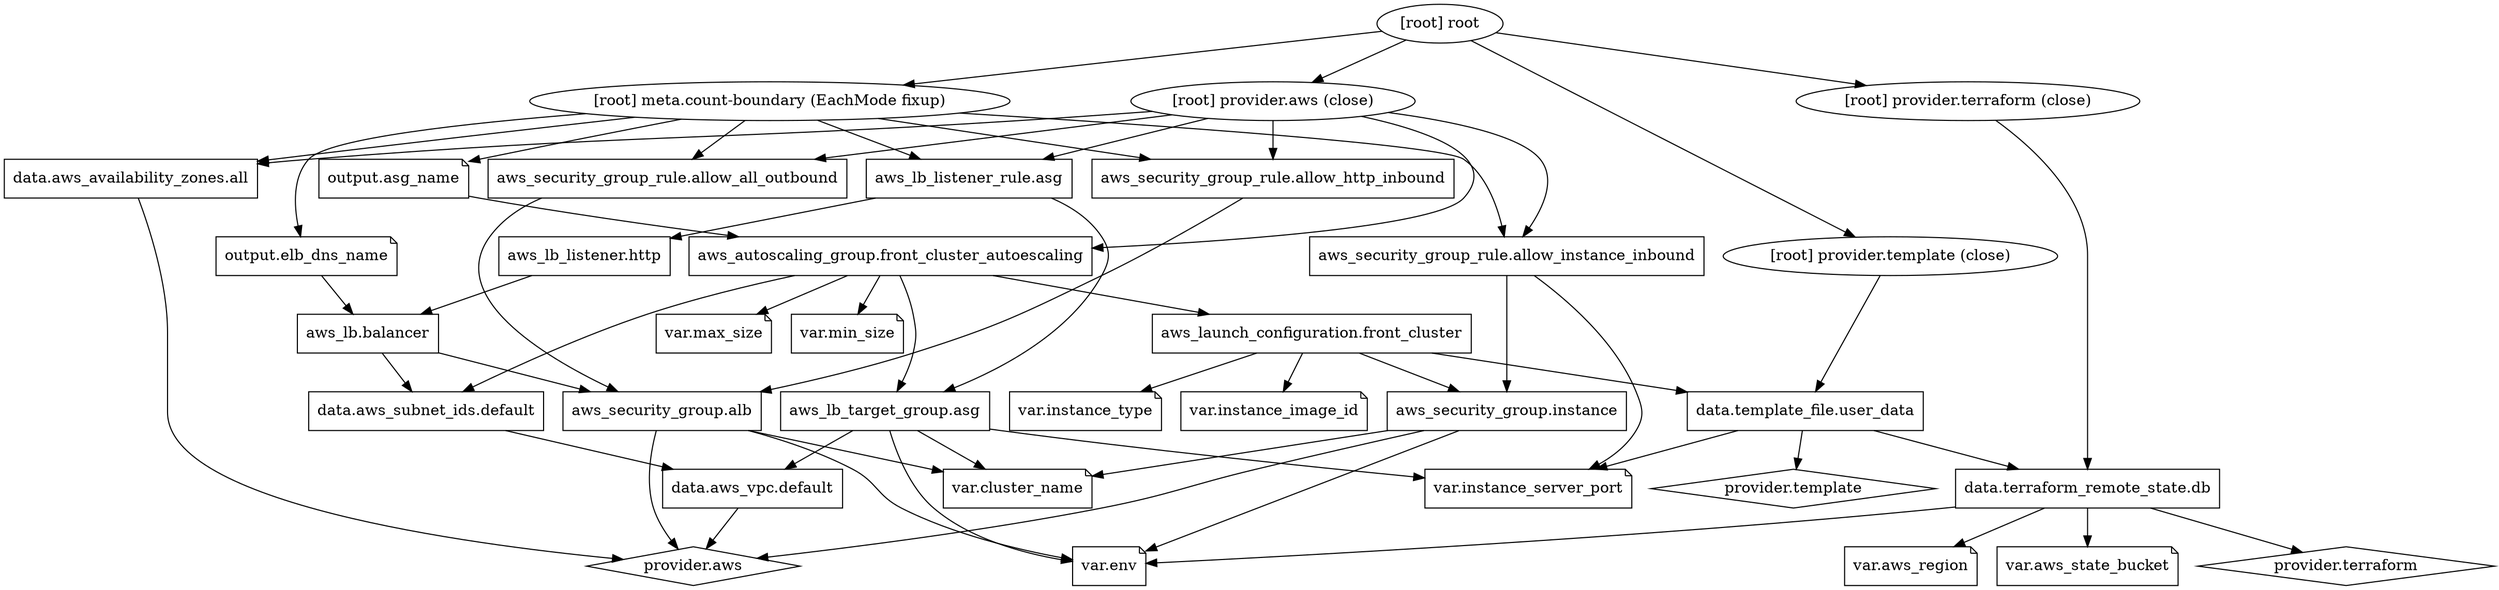 digraph {
	compound = "true"
	newrank = "true"
	subgraph "root" {
		"[root] aws_autoscaling_group.front_cluster_autoescaling" [label = "aws_autoscaling_group.front_cluster_autoescaling", shape = "box"]
		"[root] aws_launch_configuration.front_cluster" [label = "aws_launch_configuration.front_cluster", shape = "box"]
		"[root] aws_lb.balancer" [label = "aws_lb.balancer", shape = "box"]
		"[root] aws_lb_listener.http" [label = "aws_lb_listener.http", shape = "box"]
		"[root] aws_lb_listener_rule.asg" [label = "aws_lb_listener_rule.asg", shape = "box"]
		"[root] aws_lb_target_group.asg" [label = "aws_lb_target_group.asg", shape = "box"]
		"[root] aws_security_group.alb" [label = "aws_security_group.alb", shape = "box"]
		"[root] aws_security_group.instance" [label = "aws_security_group.instance", shape = "box"]
		"[root] aws_security_group_rule.allow_all_outbound" [label = "aws_security_group_rule.allow_all_outbound", shape = "box"]
		"[root] aws_security_group_rule.allow_http_inbound" [label = "aws_security_group_rule.allow_http_inbound", shape = "box"]
		"[root] aws_security_group_rule.allow_instance_inbound" [label = "aws_security_group_rule.allow_instance_inbound", shape = "box"]
		"[root] data.aws_availability_zones.all" [label = "data.aws_availability_zones.all", shape = "box"]
		"[root] data.aws_subnet_ids.default" [label = "data.aws_subnet_ids.default", shape = "box"]
		"[root] data.aws_vpc.default" [label = "data.aws_vpc.default", shape = "box"]
		"[root] data.template_file.user_data" [label = "data.template_file.user_data", shape = "box"]
		"[root] data.terraform_remote_state.db" [label = "data.terraform_remote_state.db", shape = "box"]
		"[root] output.asg_name" [label = "output.asg_name", shape = "note"]
		"[root] output.elb_dns_name" [label = "output.elb_dns_name", shape = "note"]
		"[root] provider.aws" [label = "provider.aws", shape = "diamond"]
		"[root] provider.template" [label = "provider.template", shape = "diamond"]
		"[root] provider.terraform" [label = "provider.terraform", shape = "diamond"]
		"[root] var.aws_region" [label = "var.aws_region", shape = "note"]
		"[root] var.aws_state_bucket" [label = "var.aws_state_bucket", shape = "note"]
		"[root] var.cluster_name" [label = "var.cluster_name", shape = "note"]
		"[root] var.env" [label = "var.env", shape = "note"]
		"[root] var.instance_image_id" [label = "var.instance_image_id", shape = "note"]
		"[root] var.instance_server_port" [label = "var.instance_server_port", shape = "note"]
		"[root] var.instance_type" [label = "var.instance_type", shape = "note"]
		"[root] var.max_size" [label = "var.max_size", shape = "note"]
		"[root] var.min_size" [label = "var.min_size", shape = "note"]
		"[root] aws_autoscaling_group.front_cluster_autoescaling" -> "[root] aws_launch_configuration.front_cluster"
		"[root] aws_autoscaling_group.front_cluster_autoescaling" -> "[root] aws_lb_target_group.asg"
		"[root] aws_autoscaling_group.front_cluster_autoescaling" -> "[root] data.aws_subnet_ids.default"
		"[root] aws_autoscaling_group.front_cluster_autoescaling" -> "[root] var.max_size"
		"[root] aws_autoscaling_group.front_cluster_autoescaling" -> "[root] var.min_size"
		"[root] aws_launch_configuration.front_cluster" -> "[root] aws_security_group.instance"
		"[root] aws_launch_configuration.front_cluster" -> "[root] data.template_file.user_data"
		"[root] aws_launch_configuration.front_cluster" -> "[root] var.instance_image_id"
		"[root] aws_launch_configuration.front_cluster" -> "[root] var.instance_type"
		"[root] aws_lb.balancer" -> "[root] aws_security_group.alb"
		"[root] aws_lb.balancer" -> "[root] data.aws_subnet_ids.default"
		"[root] aws_lb_listener.http" -> "[root] aws_lb.balancer"
		"[root] aws_lb_listener_rule.asg" -> "[root] aws_lb_listener.http"
		"[root] aws_lb_listener_rule.asg" -> "[root] aws_lb_target_group.asg"
		"[root] aws_lb_target_group.asg" -> "[root] data.aws_vpc.default"
		"[root] aws_lb_target_group.asg" -> "[root] var.cluster_name"
		"[root] aws_lb_target_group.asg" -> "[root] var.env"
		"[root] aws_lb_target_group.asg" -> "[root] var.instance_server_port"
		"[root] aws_security_group.alb" -> "[root] provider.aws"
		"[root] aws_security_group.alb" -> "[root] var.cluster_name"
		"[root] aws_security_group.alb" -> "[root] var.env"
		"[root] aws_security_group.instance" -> "[root] provider.aws"
		"[root] aws_security_group.instance" -> "[root] var.cluster_name"
		"[root] aws_security_group.instance" -> "[root] var.env"
		"[root] aws_security_group_rule.allow_all_outbound" -> "[root] aws_security_group.alb"
		"[root] aws_security_group_rule.allow_http_inbound" -> "[root] aws_security_group.alb"
		"[root] aws_security_group_rule.allow_instance_inbound" -> "[root] aws_security_group.instance"
		"[root] aws_security_group_rule.allow_instance_inbound" -> "[root] var.instance_server_port"
		"[root] data.aws_availability_zones.all" -> "[root] provider.aws"
		"[root] data.aws_subnet_ids.default" -> "[root] data.aws_vpc.default"
		"[root] data.aws_vpc.default" -> "[root] provider.aws"
		"[root] data.template_file.user_data" -> "[root] data.terraform_remote_state.db"
		"[root] data.template_file.user_data" -> "[root] provider.template"
		"[root] data.template_file.user_data" -> "[root] var.instance_server_port"
		"[root] data.terraform_remote_state.db" -> "[root] provider.terraform"
		"[root] data.terraform_remote_state.db" -> "[root] var.aws_region"
		"[root] data.terraform_remote_state.db" -> "[root] var.aws_state_bucket"
		"[root] data.terraform_remote_state.db" -> "[root] var.env"
		"[root] meta.count-boundary (EachMode fixup)" -> "[root] aws_lb_listener_rule.asg"
		"[root] meta.count-boundary (EachMode fixup)" -> "[root] aws_security_group_rule.allow_all_outbound"
		"[root] meta.count-boundary (EachMode fixup)" -> "[root] aws_security_group_rule.allow_http_inbound"
		"[root] meta.count-boundary (EachMode fixup)" -> "[root] aws_security_group_rule.allow_instance_inbound"
		"[root] meta.count-boundary (EachMode fixup)" -> "[root] data.aws_availability_zones.all"
		"[root] meta.count-boundary (EachMode fixup)" -> "[root] output.asg_name"
		"[root] meta.count-boundary (EachMode fixup)" -> "[root] output.elb_dns_name"
		"[root] output.asg_name" -> "[root] aws_autoscaling_group.front_cluster_autoescaling"
		"[root] output.elb_dns_name" -> "[root] aws_lb.balancer"
		"[root] provider.aws (close)" -> "[root] aws_autoscaling_group.front_cluster_autoescaling"
		"[root] provider.aws (close)" -> "[root] aws_lb_listener_rule.asg"
		"[root] provider.aws (close)" -> "[root] aws_security_group_rule.allow_all_outbound"
		"[root] provider.aws (close)" -> "[root] aws_security_group_rule.allow_http_inbound"
		"[root] provider.aws (close)" -> "[root] aws_security_group_rule.allow_instance_inbound"
		"[root] provider.aws (close)" -> "[root] data.aws_availability_zones.all"
		"[root] provider.template (close)" -> "[root] data.template_file.user_data"
		"[root] provider.terraform (close)" -> "[root] data.terraform_remote_state.db"
		"[root] root" -> "[root] meta.count-boundary (EachMode fixup)"
		"[root] root" -> "[root] provider.aws (close)"
		"[root] root" -> "[root] provider.template (close)"
		"[root] root" -> "[root] provider.terraform (close)"
	}
}


